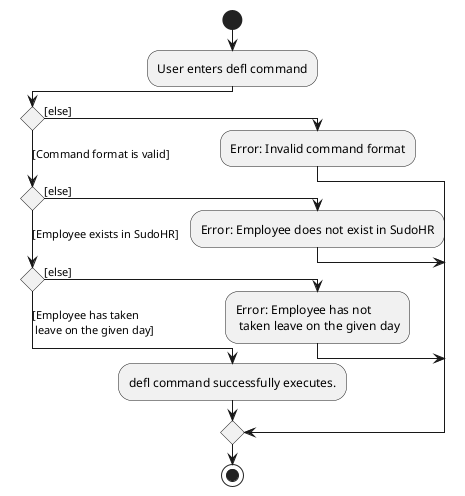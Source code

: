 @startuml
!pragma useVerticalIf on
start
:User enters defl command;
if () then ([else])
  :Error: Invalid command format;
([Command format is valid])elseif () then ([else])
  :Error: Employee does not exist in SudoHR;
([Employee exists in SudoHR])elseif () then ([else])
  :Error: Employee has not \n taken leave on the given day;
 else ([Employee has taken \n leave on the given day])
  :defl command successfully executes.;
endif
stop
@enduml

